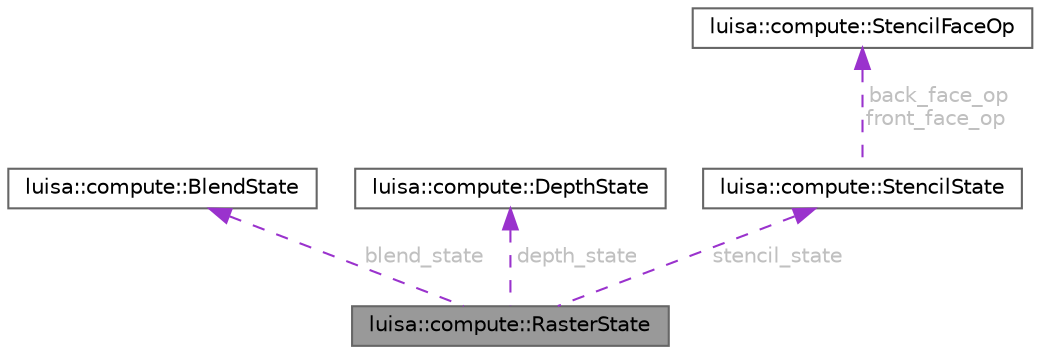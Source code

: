 digraph "luisa::compute::RasterState"
{
 // LATEX_PDF_SIZE
  bgcolor="transparent";
  edge [fontname=Helvetica,fontsize=10,labelfontname=Helvetica,labelfontsize=10];
  node [fontname=Helvetica,fontsize=10,shape=box,height=0.2,width=0.4];
  Node1 [id="Node000001",label="luisa::compute::RasterState",height=0.2,width=0.4,color="gray40", fillcolor="grey60", style="filled", fontcolor="black",tooltip=" "];
  Node2 -> Node1 [id="edge1_Node000001_Node000002",dir="back",color="darkorchid3",style="dashed",tooltip=" ",label=" blend_state",fontcolor="grey" ];
  Node2 [id="Node000002",label="luisa::compute::BlendState",height=0.2,width=0.4,color="gray40", fillcolor="white", style="filled",URL="$structluisa_1_1compute_1_1_blend_state.html",tooltip=" "];
  Node3 -> Node1 [id="edge2_Node000001_Node000003",dir="back",color="darkorchid3",style="dashed",tooltip=" ",label=" depth_state",fontcolor="grey" ];
  Node3 [id="Node000003",label="luisa::compute::DepthState",height=0.2,width=0.4,color="gray40", fillcolor="white", style="filled",URL="$structluisa_1_1compute_1_1_depth_state.html",tooltip=" "];
  Node4 -> Node1 [id="edge3_Node000001_Node000004",dir="back",color="darkorchid3",style="dashed",tooltip=" ",label=" stencil_state",fontcolor="grey" ];
  Node4 [id="Node000004",label="luisa::compute::StencilState",height=0.2,width=0.4,color="gray40", fillcolor="white", style="filled",URL="$structluisa_1_1compute_1_1_stencil_state.html",tooltip=" "];
  Node5 -> Node4 [id="edge4_Node000004_Node000005",dir="back",color="darkorchid3",style="dashed",tooltip=" ",label=" back_face_op\nfront_face_op",fontcolor="grey" ];
  Node5 [id="Node000005",label="luisa::compute::StencilFaceOp",height=0.2,width=0.4,color="gray40", fillcolor="white", style="filled",URL="$structluisa_1_1compute_1_1_stencil_face_op.html",tooltip=" "];
}

